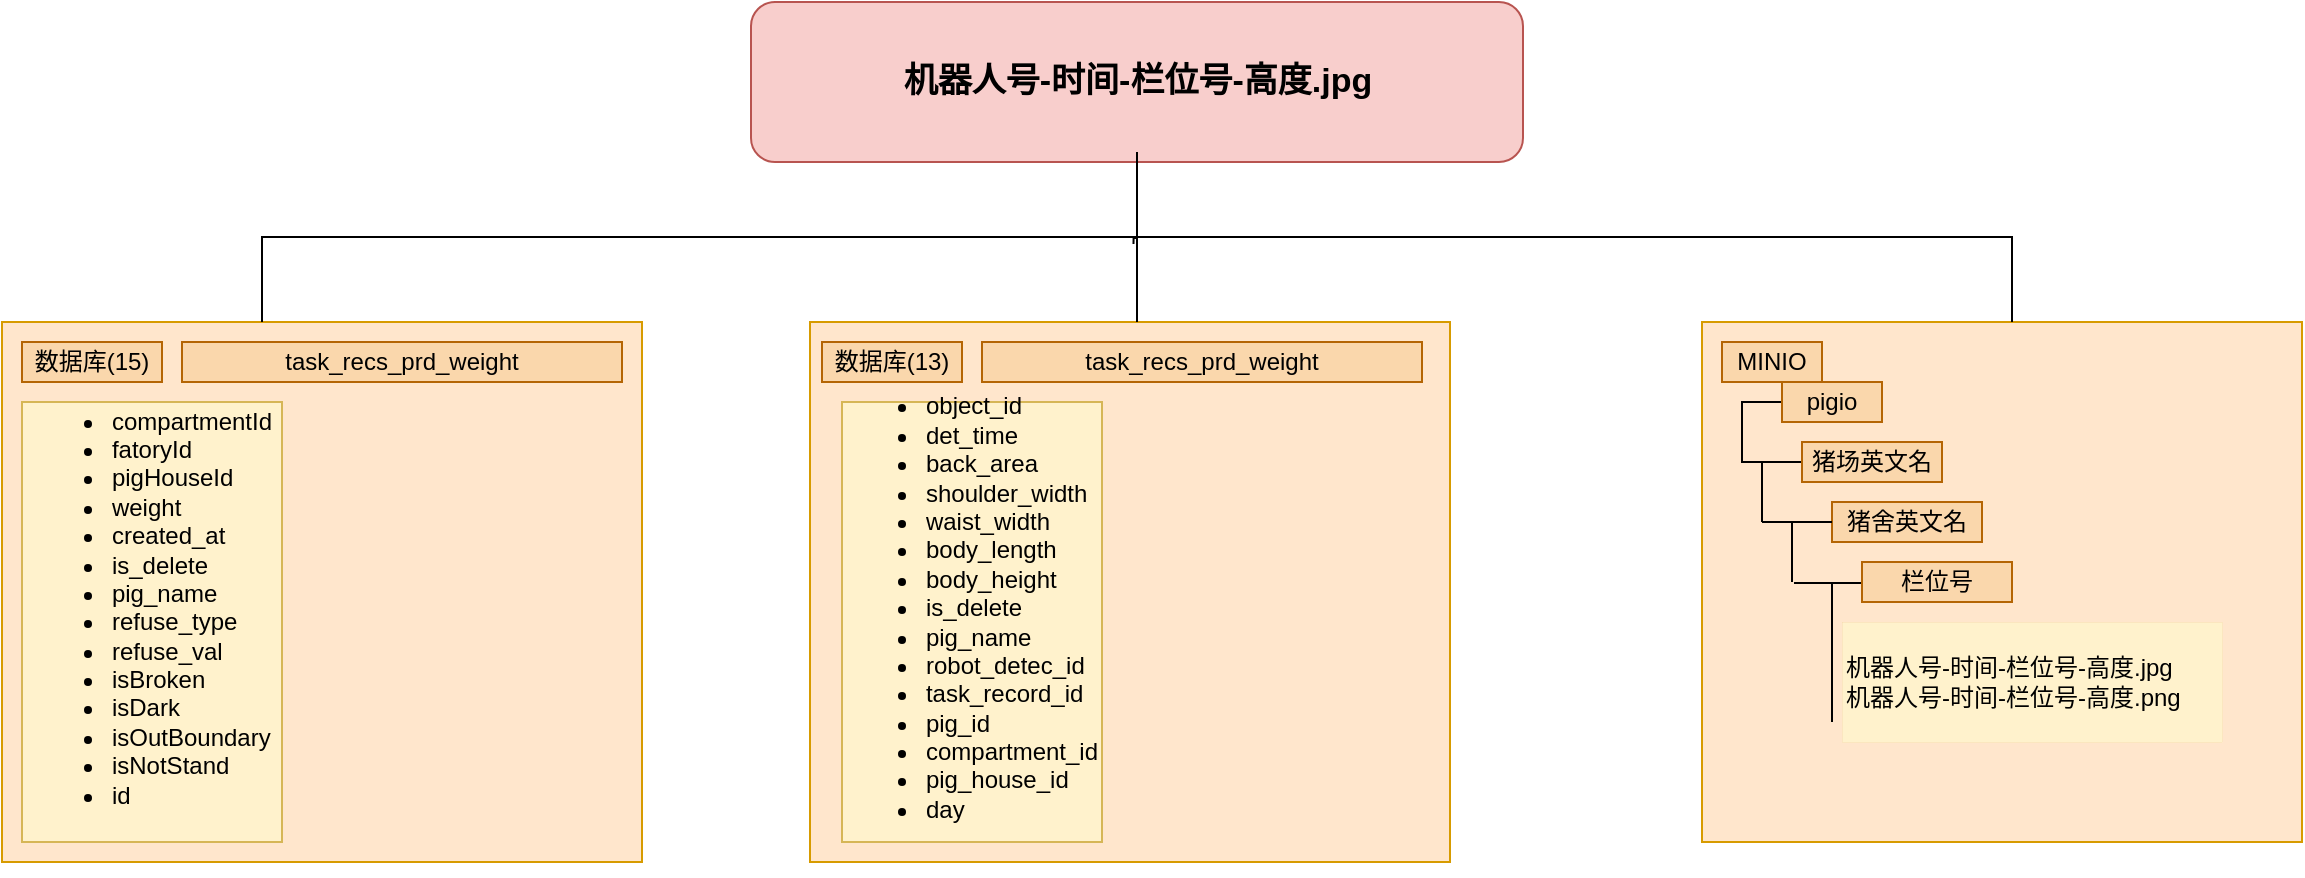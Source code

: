 <mxfile version="20.4.0" type="github">
  <diagram id="oufTNk10cAABfDGOzWxb" name="第 1 页">
    <mxGraphModel dx="2253" dy="737" grid="1" gridSize="10" guides="1" tooltips="1" connect="1" arrows="1" fold="1" page="1" pageScale="1" pageWidth="827" pageHeight="1169" math="0" shadow="0">
      <root>
        <mxCell id="0" />
        <mxCell id="1" parent="0" />
        <mxCell id="w3OrszlzxA1v-6RxRuSb-2" value="" style="rounded=0;whiteSpace=wrap;html=1;shadow=0;glass=0;sketch=0;fillColor=#ffe6cc;strokeColor=#d79b00;" vertex="1" parent="1">
          <mxGeometry x="94" y="230" width="320" height="270" as="geometry" />
        </mxCell>
        <mxCell id="w3OrszlzxA1v-6RxRuSb-1" value="&lt;font style=&quot;font-size: 17px;&quot;&gt;&lt;b&gt;机器人号-时间-栏位号-高度.jpg&lt;/b&gt;&lt;/font&gt;" style="rounded=1;whiteSpace=wrap;html=1;glass=0;shadow=0;sketch=0;fillColor=#f8cecc;strokeColor=#b85450;" vertex="1" parent="1">
          <mxGeometry x="64.5" y="70" width="386" height="80" as="geometry" />
        </mxCell>
        <mxCell id="w3OrszlzxA1v-6RxRuSb-3" value="" style="rounded=0;whiteSpace=wrap;html=1;shadow=0;glass=0;sketch=0;strokeWidth=1;fillColor=#ffe6cc;strokeColor=#d79b00;" vertex="1" parent="1">
          <mxGeometry x="540" y="230" width="300" height="260" as="geometry" />
        </mxCell>
        <mxCell id="w3OrszlzxA1v-6RxRuSb-4" value="数据库(13)" style="rounded=0;whiteSpace=wrap;html=1;shadow=0;glass=0;sketch=0;fillColor=#fad7ac;strokeColor=#b46504;" vertex="1" parent="1">
          <mxGeometry x="100" y="240" width="70" height="20" as="geometry" />
        </mxCell>
        <mxCell id="w3OrszlzxA1v-6RxRuSb-5" value="MINIO" style="rounded=0;whiteSpace=wrap;html=1;shadow=0;glass=0;sketch=0;fillColor=#fad7ac;strokeColor=#b46504;" vertex="1" parent="1">
          <mxGeometry x="550" y="240" width="50" height="20" as="geometry" />
        </mxCell>
        <mxCell id="w3OrszlzxA1v-6RxRuSb-24" style="edgeStyle=orthogonalEdgeStyle;rounded=0;orthogonalLoop=1;jettySize=auto;html=1;exitX=0;exitY=1;exitDx=0;exitDy=0;entryX=0;entryY=0.5;entryDx=0;entryDy=0;endArrow=none;endFill=0;" edge="1" parent="1" source="w3OrszlzxA1v-6RxRuSb-15" target="w3OrszlzxA1v-6RxRuSb-18">
          <mxGeometry relative="1" as="geometry" />
        </mxCell>
        <mxCell id="w3OrszlzxA1v-6RxRuSb-15" value="" style="shape=partialRectangle;whiteSpace=wrap;html=1;bottom=0;right=0;fillColor=none;rounded=1;shadow=0;glass=0;sketch=0;" vertex="1" parent="1">
          <mxGeometry x="560" y="270" width="20" height="30" as="geometry" />
        </mxCell>
        <mxCell id="w3OrszlzxA1v-6RxRuSb-22" style="edgeStyle=orthogonalEdgeStyle;rounded=0;orthogonalLoop=1;jettySize=auto;html=1;exitX=1;exitY=0.5;exitDx=0;exitDy=0;entryX=0;entryY=0.75;entryDx=0;entryDy=0;endArrow=none;endFill=0;" edge="1" parent="1" target="w3OrszlzxA1v-6RxRuSb-20">
          <mxGeometry relative="1" as="geometry">
            <mxPoint x="590" y="330" as="sourcePoint" />
          </mxGeometry>
        </mxCell>
        <mxCell id="w3OrszlzxA1v-6RxRuSb-17" value="pigio" style="rounded=0;whiteSpace=wrap;html=1;shadow=0;glass=0;sketch=0;fillColor=#fad7ac;strokeColor=#b46504;" vertex="1" parent="1">
          <mxGeometry x="580" y="260" width="50" height="20" as="geometry" />
        </mxCell>
        <mxCell id="w3OrszlzxA1v-6RxRuSb-18" value="猪场英文名" style="rounded=0;whiteSpace=wrap;html=1;shadow=0;glass=0;sketch=0;fillColor=#fad7ac;strokeColor=#b46504;" vertex="1" parent="1">
          <mxGeometry x="590" y="290" width="70" height="20" as="geometry" />
        </mxCell>
        <mxCell id="w3OrszlzxA1v-6RxRuSb-20" value="猪舍英文名" style="rounded=0;whiteSpace=wrap;html=1;shadow=0;glass=0;sketch=0;fillColor=#fad7ac;strokeColor=#b46504;" vertex="1" parent="1">
          <mxGeometry x="605" y="320" width="75" height="20" as="geometry" />
        </mxCell>
        <mxCell id="w3OrszlzxA1v-6RxRuSb-21" style="edgeStyle=orthogonalEdgeStyle;rounded=0;orthogonalLoop=1;jettySize=auto;html=1;entryX=1;entryY=0.5;entryDx=0;entryDy=0;endArrow=none;endFill=0;" edge="1" parent="1">
          <mxGeometry relative="1" as="geometry">
            <mxPoint x="570" y="330" as="sourcePoint" />
            <mxPoint x="605" y="329.5" as="targetPoint" />
          </mxGeometry>
        </mxCell>
        <mxCell id="w3OrszlzxA1v-6RxRuSb-32" value="" style="line;strokeWidth=1;direction=south;html=1;rounded=1;shadow=0;glass=0;sketch=0;" vertex="1" parent="1">
          <mxGeometry x="565" y="300" width="10" height="30" as="geometry" />
        </mxCell>
        <mxCell id="w3OrszlzxA1v-6RxRuSb-34" value="" style="line;strokeWidth=1;direction=south;html=1;rounded=1;shadow=0;glass=0;sketch=0;" vertex="1" parent="1">
          <mxGeometry x="580" y="330" width="10" height="30" as="geometry" />
        </mxCell>
        <mxCell id="w3OrszlzxA1v-6RxRuSb-35" style="edgeStyle=orthogonalEdgeStyle;rounded=0;orthogonalLoop=1;jettySize=auto;html=1;entryX=1;entryY=0.5;entryDx=0;entryDy=0;endArrow=none;endFill=0;" edge="1" parent="1">
          <mxGeometry relative="1" as="geometry">
            <mxPoint x="586" y="360.5" as="sourcePoint" />
            <mxPoint x="621" y="360" as="targetPoint" />
          </mxGeometry>
        </mxCell>
        <mxCell id="w3OrszlzxA1v-6RxRuSb-37" value="栏位号" style="rounded=0;whiteSpace=wrap;html=1;shadow=0;glass=0;sketch=0;fillColor=#fad7ac;strokeColor=#b46504;" vertex="1" parent="1">
          <mxGeometry x="620" y="350" width="75" height="20" as="geometry" />
        </mxCell>
        <mxCell id="w3OrszlzxA1v-6RxRuSb-38" value="" style="line;strokeWidth=1;direction=south;html=1;rounded=1;shadow=0;glass=0;sketch=0;" vertex="1" parent="1">
          <mxGeometry x="600" y="360" width="10" height="70" as="geometry" />
        </mxCell>
        <mxCell id="w3OrszlzxA1v-6RxRuSb-39" value="&lt;span style=&quot;text-align: center;&quot;&gt;&lt;font style=&quot;font-size: 12px;&quot;&gt;机器人号-时间-栏位号-高度.jpg&lt;br&gt;&lt;/font&gt;&lt;/span&gt;&lt;span style=&quot;text-align: center;&quot;&gt;机器人号-时间-栏位号-高度.png&lt;/span&gt;&lt;span style=&quot;text-align: center;&quot;&gt;&lt;font style=&quot;font-size: 12px;&quot;&gt;&lt;br&gt;&lt;/font&gt;&lt;/span&gt;" style="rounded=0;whiteSpace=wrap;html=1;shadow=0;glass=0;sketch=0;strokeWidth=0;strokeColor=#d6b656;align=left;fillColor=#fff2cc;" vertex="1" parent="1">
          <mxGeometry x="610" y="380" width="190" height="60" as="geometry" />
        </mxCell>
        <mxCell id="w3OrszlzxA1v-6RxRuSb-40" value="task_recs_prd_weight" style="rounded=0;whiteSpace=wrap;html=1;shadow=0;glass=0;sketch=0;strokeColor=#b46504;strokeWidth=1;fontSize=12;fillColor=#fad7ac;" vertex="1" parent="1">
          <mxGeometry x="180" y="240" width="220" height="20" as="geometry" />
        </mxCell>
        <mxCell id="w3OrszlzxA1v-6RxRuSb-43" value="" style="rounded=0;whiteSpace=wrap;html=1;shadow=0;glass=0;sketch=0;fillColor=#ffe6cc;strokeColor=#d79b00;" vertex="1" parent="1">
          <mxGeometry x="-310" y="230" width="320" height="270" as="geometry" />
        </mxCell>
        <mxCell id="w3OrszlzxA1v-6RxRuSb-44" value="数据库(15)" style="rounded=0;whiteSpace=wrap;html=1;shadow=0;glass=0;sketch=0;fillColor=#fad7ac;strokeColor=#b46504;" vertex="1" parent="1">
          <mxGeometry x="-300" y="240" width="70" height="20" as="geometry" />
        </mxCell>
        <mxCell id="w3OrszlzxA1v-6RxRuSb-45" value="&lt;font color=&quot;#000000&quot;&gt;task_recs_prd_weight&lt;/font&gt;" style="rounded=0;whiteSpace=wrap;html=1;shadow=0;glass=0;sketch=0;strokeWidth=1;fontSize=12;fillColor=#fad7ac;strokeColor=#b46504;" vertex="1" parent="1">
          <mxGeometry x="-220" y="240" width="220" height="20" as="geometry" />
        </mxCell>
        <mxCell id="w3OrszlzxA1v-6RxRuSb-48" value="" style="strokeWidth=1;html=1;shape=mxgraph.flowchart.annotation_2;align=left;labelPosition=right;pointerEvents=1;rounded=1;shadow=0;glass=0;sketch=0;strokeColor=#000000;fontSize=12;fillColor=#000000;rotation=90;" vertex="1" parent="1">
          <mxGeometry x="215" y="-250" width="85" height="875" as="geometry" />
        </mxCell>
        <mxCell id="w3OrszlzxA1v-6RxRuSb-49" style="edgeStyle=orthogonalEdgeStyle;rounded=0;orthogonalLoop=1;jettySize=auto;html=1;exitX=1;exitY=0.5;exitDx=0;exitDy=0;exitPerimeter=0;entryX=0.541;entryY=0.502;entryDx=0;entryDy=0;entryPerimeter=0;fontSize=12;endArrow=none;endFill=0;" edge="1" parent="1" source="w3OrszlzxA1v-6RxRuSb-48" target="w3OrszlzxA1v-6RxRuSb-48">
          <mxGeometry relative="1" as="geometry">
            <Array as="points">
              <mxPoint x="258" y="188" />
              <mxPoint x="256" y="188" />
            </Array>
          </mxGeometry>
        </mxCell>
        <mxCell id="w3OrszlzxA1v-6RxRuSb-52" value="&lt;div style=&quot;text-align: left;&quot;&gt;&lt;ul&gt;&lt;li&gt;&lt;span style=&quot;background-color: initial;&quot;&gt;&lt;font color=&quot;#000000&quot;&gt;compartmentId&lt;/font&gt;&lt;/span&gt;&lt;/li&gt;&lt;li&gt;&lt;span style=&quot;background-color: initial;&quot;&gt;&lt;font color=&quot;#000000&quot;&gt;fatoryId&lt;/font&gt;&lt;/span&gt;&lt;/li&gt;&lt;li&gt;&lt;span style=&quot;background-color: initial;&quot;&gt;&lt;font color=&quot;#000000&quot;&gt;pigHouseId&lt;/font&gt;&lt;/span&gt;&lt;/li&gt;&lt;li&gt;&lt;span style=&quot;background-color: initial;&quot;&gt;&lt;font color=&quot;#000000&quot;&gt;weight&lt;/font&gt;&lt;/span&gt;&lt;/li&gt;&lt;li&gt;&lt;font color=&quot;#000000&quot;&gt;created_at&lt;/font&gt;&lt;/li&gt;&lt;li&gt;&lt;font color=&quot;#000000&quot;&gt;is_delete&lt;/font&gt;&lt;/li&gt;&lt;li&gt;&lt;font color=&quot;#000000&quot;&gt;pig_name&lt;/font&gt;&lt;/li&gt;&lt;li&gt;&lt;font color=&quot;#000000&quot;&gt;refuse_type&lt;/font&gt;&lt;/li&gt;&lt;li&gt;&lt;font color=&quot;#000000&quot;&gt;refuse_val&lt;/font&gt;&lt;/li&gt;&lt;li&gt;&lt;font color=&quot;#000000&quot;&gt;isBroken&lt;/font&gt;&lt;/li&gt;&lt;li&gt;&lt;font color=&quot;#000000&quot;&gt;isDark&lt;/font&gt;&lt;/li&gt;&lt;li&gt;&lt;font color=&quot;#000000&quot;&gt;isOutBoundary&lt;/font&gt;&lt;/li&gt;&lt;li&gt;&lt;font color=&quot;#000000&quot;&gt;isNotStand&lt;/font&gt;&lt;/li&gt;&lt;li&gt;&lt;font color=&quot;#000000&quot;&gt;id&lt;/font&gt;&lt;/li&gt;&lt;/ul&gt;&lt;/div&gt;&lt;div style=&quot;text-align: left;&quot;&gt;&lt;br&gt;&lt;/div&gt;&lt;div style=&quot;text-align: justify;&quot;&gt;&lt;/div&gt;" style="rounded=0;whiteSpace=wrap;html=1;shadow=0;glass=0;sketch=0;strokeColor=#d6b656;fillColor=#fff2cc;" vertex="1" parent="1">
          <mxGeometry x="-300" y="270" width="130" height="220" as="geometry" />
        </mxCell>
        <mxCell id="w3OrszlzxA1v-6RxRuSb-53" value="&lt;div style=&quot;text-align: left;&quot;&gt;&lt;ul&gt;&lt;li&gt;&lt;span style=&quot;background-color: initial;&quot;&gt;object_id&lt;/span&gt;&lt;/li&gt;&lt;li&gt;det_time&lt;/li&gt;&lt;li&gt;back_area&lt;/li&gt;&lt;li&gt;shoulder_width&lt;/li&gt;&lt;li&gt;waist_width&lt;/li&gt;&lt;li&gt;body_length&lt;/li&gt;&lt;li&gt;body_height&lt;/li&gt;&lt;li&gt;is_delete&lt;/li&gt;&lt;li&gt;pig_name&lt;/li&gt;&lt;li&gt;robot_detec_id&lt;/li&gt;&lt;li&gt;task_record_id&lt;/li&gt;&lt;li&gt;pig_id&lt;/li&gt;&lt;li&gt;compartment_id&lt;/li&gt;&lt;li&gt;pig_house_id&lt;/li&gt;&lt;li&gt;day&lt;/li&gt;&lt;/ul&gt;&lt;/div&gt;&lt;div style=&quot;text-align: left;&quot;&gt;&lt;br&gt;&lt;/div&gt;&lt;div style=&quot;text-align: justify;&quot;&gt;&lt;/div&gt;" style="rounded=0;whiteSpace=wrap;html=1;shadow=0;glass=0;sketch=0;strokeColor=#d6b656;fillColor=#fff2cc;" vertex="1" parent="1">
          <mxGeometry x="110" y="270" width="130" height="220" as="geometry" />
        </mxCell>
      </root>
    </mxGraphModel>
  </diagram>
</mxfile>
